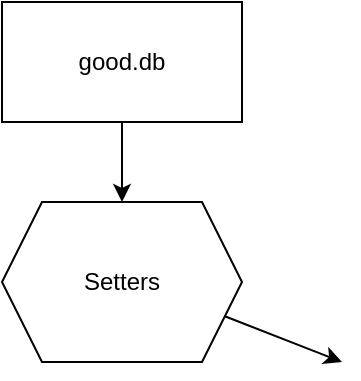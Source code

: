 <mxfile>
    <diagram id="rD3TtShsgt0aa4m6i7Ge" name="Page-1">
        <mxGraphModel dx="656" dy="403" grid="1" gridSize="10" guides="1" tooltips="1" connect="1" arrows="1" fold="1" page="1" pageScale="1" pageWidth="850" pageHeight="1100" math="0" shadow="0">
            <root>
                <mxCell id="0"/>
                <mxCell id="1" parent="0"/>
                <mxCell id="3" style="edgeStyle=none;html=1;" parent="1" source="2" edge="1" target="4">
                    <mxGeometry relative="1" as="geometry">
                        <mxPoint x="350" y="290" as="targetPoint"/>
                    </mxGeometry>
                </mxCell>
                <mxCell id="2" value="good.db" style="rounded=0;whiteSpace=wrap;html=1;" parent="1" vertex="1">
                    <mxGeometry x="290" y="170" width="120" height="60" as="geometry"/>
                </mxCell>
                <mxCell id="5" style="edgeStyle=none;html=1;exitX=1;exitY=0.75;exitDx=0;exitDy=0;" edge="1" parent="1" source="4">
                    <mxGeometry relative="1" as="geometry">
                        <mxPoint x="460" y="350" as="targetPoint"/>
                    </mxGeometry>
                </mxCell>
                <mxCell id="4" value="Setters" style="shape=hexagon;perimeter=hexagonPerimeter2;whiteSpace=wrap;html=1;fixedSize=1;" vertex="1" parent="1">
                    <mxGeometry x="290" y="270" width="120" height="80" as="geometry"/>
                </mxCell>
            </root>
        </mxGraphModel>
    </diagram>
</mxfile>